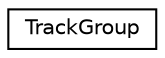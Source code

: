 digraph "Graphical Class Hierarchy"
{
  edge [fontname="Helvetica",fontsize="10",labelfontname="Helvetica",labelfontsize="10"];
  node [fontname="Helvetica",fontsize="10",shape=record];
  rankdir="LR";
  Node0 [label="TrackGroup",height=0.2,width=0.4,color="black", fillcolor="white", style="filled",URL="$class_track_group.html"];
}
